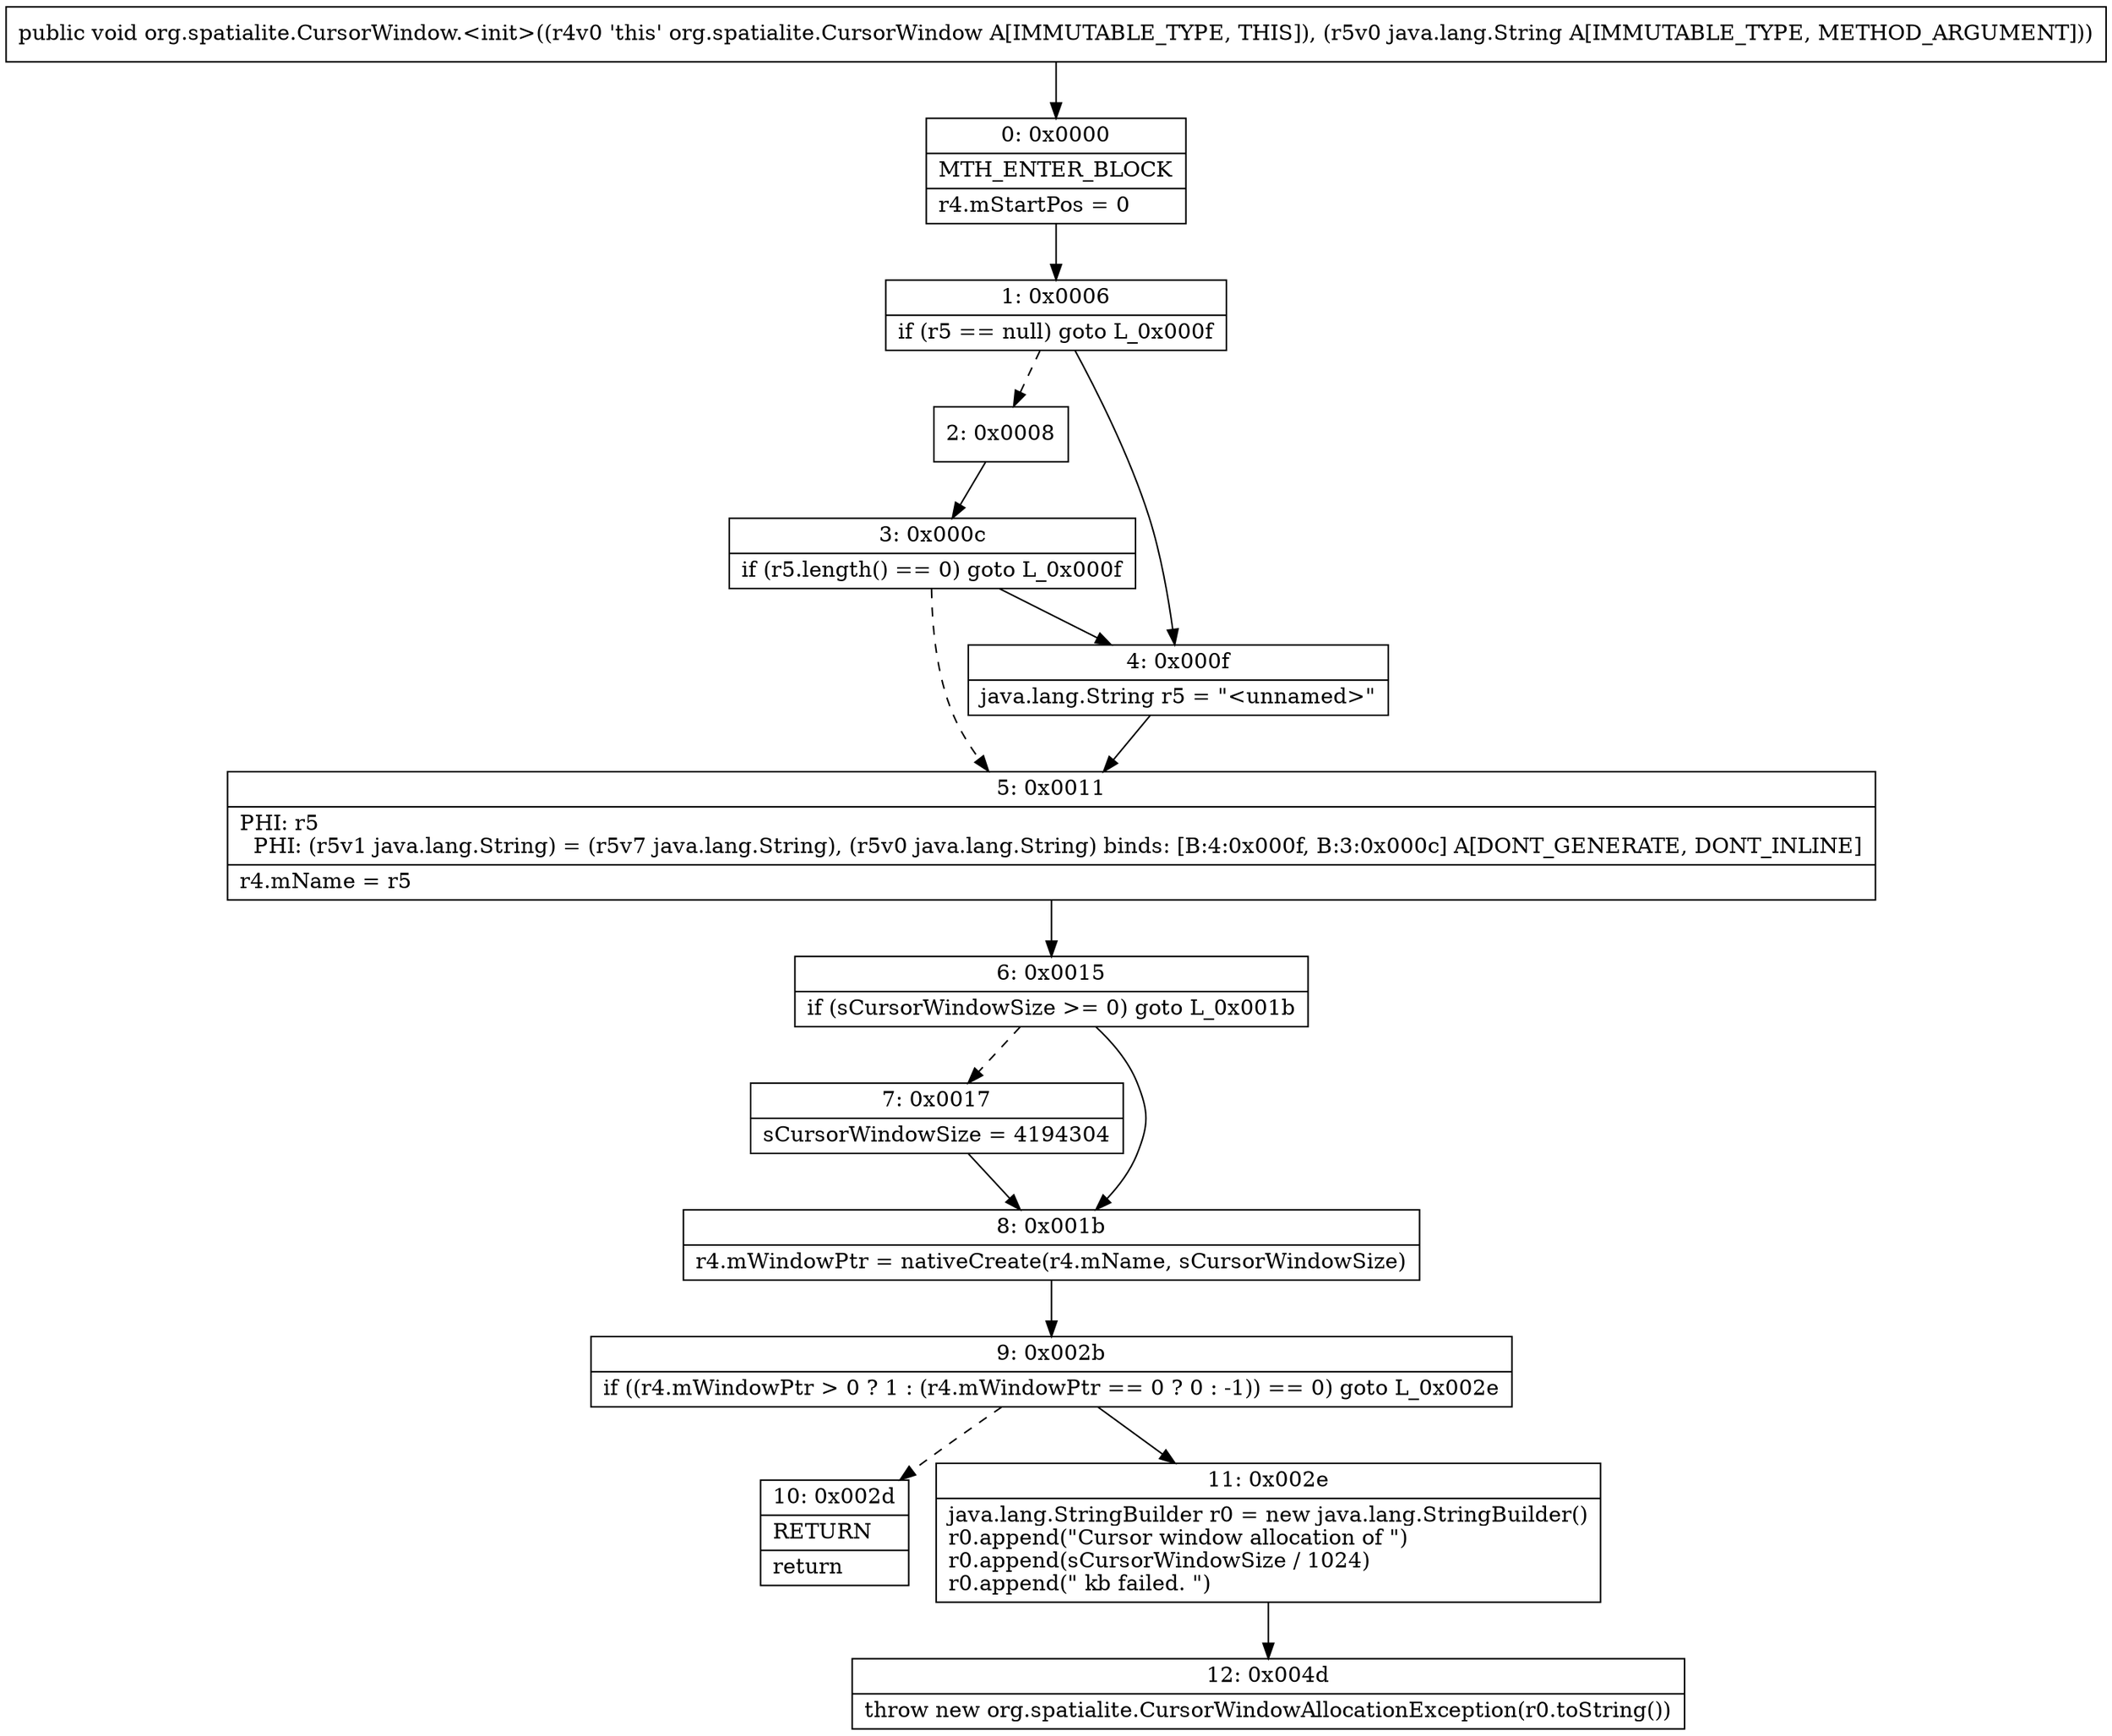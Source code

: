 digraph "CFG fororg.spatialite.CursorWindow.\<init\>(Ljava\/lang\/String;)V" {
Node_0 [shape=record,label="{0\:\ 0x0000|MTH_ENTER_BLOCK\l|r4.mStartPos = 0\l}"];
Node_1 [shape=record,label="{1\:\ 0x0006|if (r5 == null) goto L_0x000f\l}"];
Node_2 [shape=record,label="{2\:\ 0x0008}"];
Node_3 [shape=record,label="{3\:\ 0x000c|if (r5.length() == 0) goto L_0x000f\l}"];
Node_4 [shape=record,label="{4\:\ 0x000f|java.lang.String r5 = \"\<unnamed\>\"\l}"];
Node_5 [shape=record,label="{5\:\ 0x0011|PHI: r5 \l  PHI: (r5v1 java.lang.String) = (r5v7 java.lang.String), (r5v0 java.lang.String) binds: [B:4:0x000f, B:3:0x000c] A[DONT_GENERATE, DONT_INLINE]\l|r4.mName = r5\l}"];
Node_6 [shape=record,label="{6\:\ 0x0015|if (sCursorWindowSize \>= 0) goto L_0x001b\l}"];
Node_7 [shape=record,label="{7\:\ 0x0017|sCursorWindowSize = 4194304\l}"];
Node_8 [shape=record,label="{8\:\ 0x001b|r4.mWindowPtr = nativeCreate(r4.mName, sCursorWindowSize)\l}"];
Node_9 [shape=record,label="{9\:\ 0x002b|if ((r4.mWindowPtr \> 0 ? 1 : (r4.mWindowPtr == 0 ? 0 : \-1)) == 0) goto L_0x002e\l}"];
Node_10 [shape=record,label="{10\:\ 0x002d|RETURN\l|return\l}"];
Node_11 [shape=record,label="{11\:\ 0x002e|java.lang.StringBuilder r0 = new java.lang.StringBuilder()\lr0.append(\"Cursor window allocation of \")\lr0.append(sCursorWindowSize \/ 1024)\lr0.append(\" kb failed. \")\l}"];
Node_12 [shape=record,label="{12\:\ 0x004d|throw new org.spatialite.CursorWindowAllocationException(r0.toString())\l}"];
MethodNode[shape=record,label="{public void org.spatialite.CursorWindow.\<init\>((r4v0 'this' org.spatialite.CursorWindow A[IMMUTABLE_TYPE, THIS]), (r5v0 java.lang.String A[IMMUTABLE_TYPE, METHOD_ARGUMENT])) }"];
MethodNode -> Node_0;
Node_0 -> Node_1;
Node_1 -> Node_2[style=dashed];
Node_1 -> Node_4;
Node_2 -> Node_3;
Node_3 -> Node_4;
Node_3 -> Node_5[style=dashed];
Node_4 -> Node_5;
Node_5 -> Node_6;
Node_6 -> Node_7[style=dashed];
Node_6 -> Node_8;
Node_7 -> Node_8;
Node_8 -> Node_9;
Node_9 -> Node_10[style=dashed];
Node_9 -> Node_11;
Node_11 -> Node_12;
}

